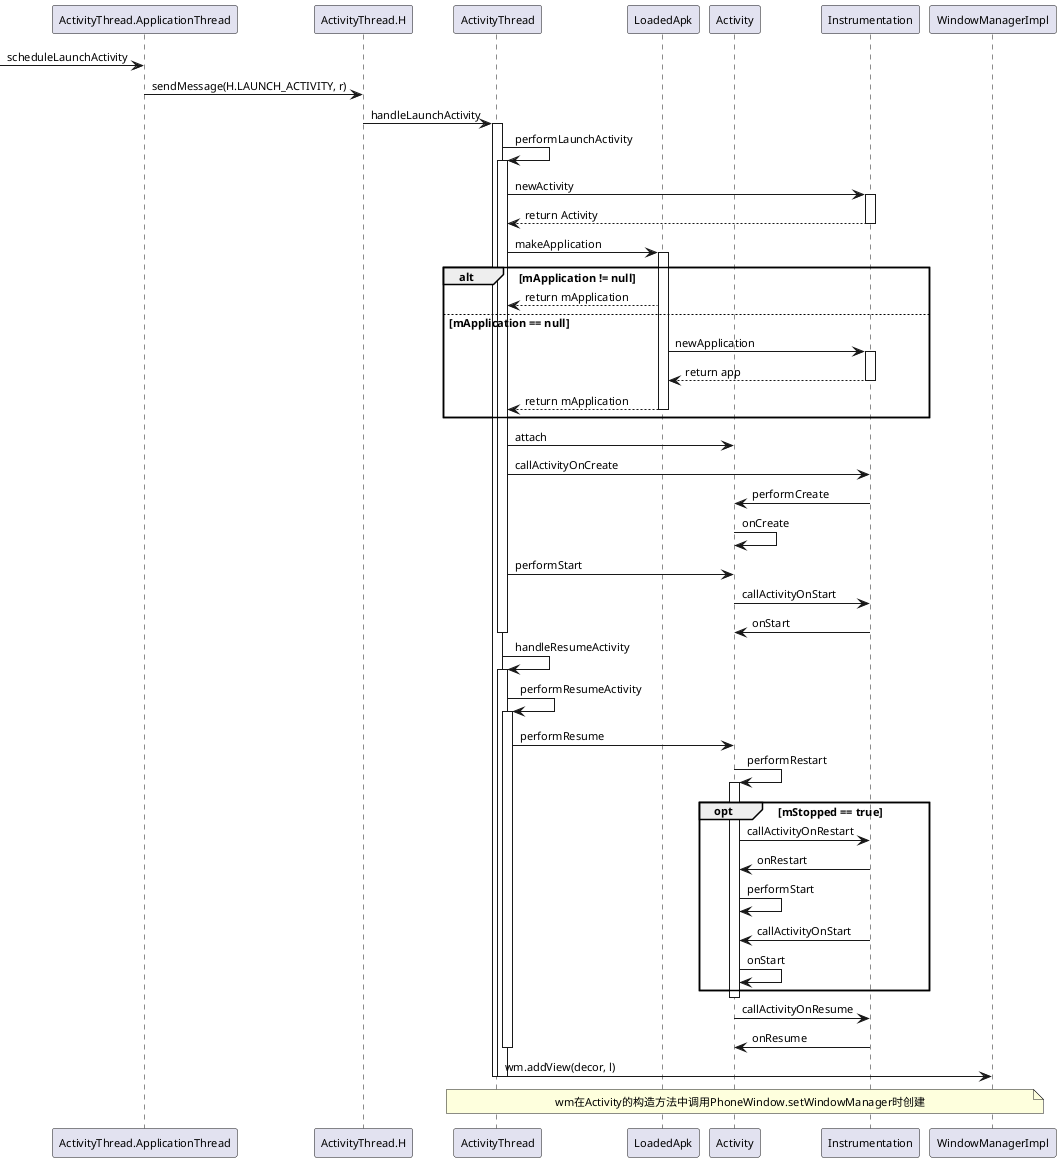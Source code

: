 /'

```sequence
participant APPT as ActivityThread.ApplicationThread
participant ATH as ActivityThread.H
participant AT as ActivityThread
participant LA as LoadedApk
participant A as Activity
participant I as Instrumentation
participant WMI as WindowManagerImpl

APPT ->> APPT : scheduleLaunchActivity
APPT ->> ATH : sendMessage(H.LAUNCH_ACTIVITY, r)
ATH ->> AT : handleLaunchActivity
activate AT
AT ->> AT : performLaunchActivity
activate AT
AT ->> I : newActivity
I -->> AT : return Activity
AT ->> LA : makeApplication
alt mApplication != null
LA -->> AT : return mApplication
else mApplication == null
LA ->> I : newApplication
I -->> LA : return app
LA -->> AT : return mApplication
end
AT ->> A : attach
AT ->> I : callActivityOnCreate
I ->> A : performCreate
A ->> A : onCreate
AT ->> A : performStart
A ->> I : callActivityOnStart
I ->> A : onStart
deactivate AT
AT ->> AT : handleResumeActivity
activate AT
AT ->> AT : performResumeActivity
activate AT
AT ->> A : performResume
A ->> A : performRestart
activate A
opt mStopped == true
A ->> I : callActivityOnRestart
I ->> A : onRestart
A ->> A : performStart
I ->> A : callActivityOnStart
A ->> A : onStart
end
deactivate A
A ->> I : callActivityOnResume
I ->> A : onResume
deactivate AT
AT ->> WMI : wm.addView(decor, l)
Note over AT,WMI: wm在Activity的构造方法中调用PhoneWindow.setWindowManager时创建
deactivate AT
deactivate AT
```
'/

@startuml
skinparam DefaultFontSize 11
participant   ActivityThread.ApplicationThread as APPT
participant   ActivityThread.H as ATH
participant   ActivityThread as AT
participant   LoadedApk as LA
participant   Activity as A 
participant   Instrumentation as I
participant   WindowManagerImpl as WMI

[-> APPT : scheduleLaunchActivity
APPT -> ATH : sendMessage(H.LAUNCH_ACTIVITY, r)
ATH -> AT : handleLaunchActivity
activate AT
    AT -> AT : performLaunchActivity
    activate AT
        AT -> I ++ : newActivity
        I --> AT -- : return Activity
        AT -> LA  ++ : makeApplication
        alt mApplication != null
        LA --> AT : return mApplication
        else mApplication == null
        LA -> I ++ : newApplication
        I --> LA -- : return app
        LA --> AT  -- : return mApplication
        end
        AT -> A : attach
        AT -> I : callActivityOnCreate
        I -> A : performCreate
        A -> A : onCreate
        AT -> A : performStart
        A -> I : callActivityOnStart
        I -> A : onStart
    deactivate AT
    AT -> AT : handleResumeActivity
    activate AT
        AT -> AT : performResumeActivity
        activate AT
            AT -> A : performResume
            A -> A : performRestart
            activate A
                opt mStopped == true
                A -> I : callActivityOnRestart
                I -> A : onRestart
                A -> A : performStart
                I -> A : callActivityOnStart
                A -> A : onStart
            end
            deactivate A
            A -> I : callActivityOnResume
            I -> A : onResume
        deactivate AT
        AT -> WMI : wm.addView(decor, l)
        Note over AT,WMI: wm在Activity的构造方法中调用PhoneWindow.setWindowManager时创建
    deactivate AT
deactivate AT
@enduml
